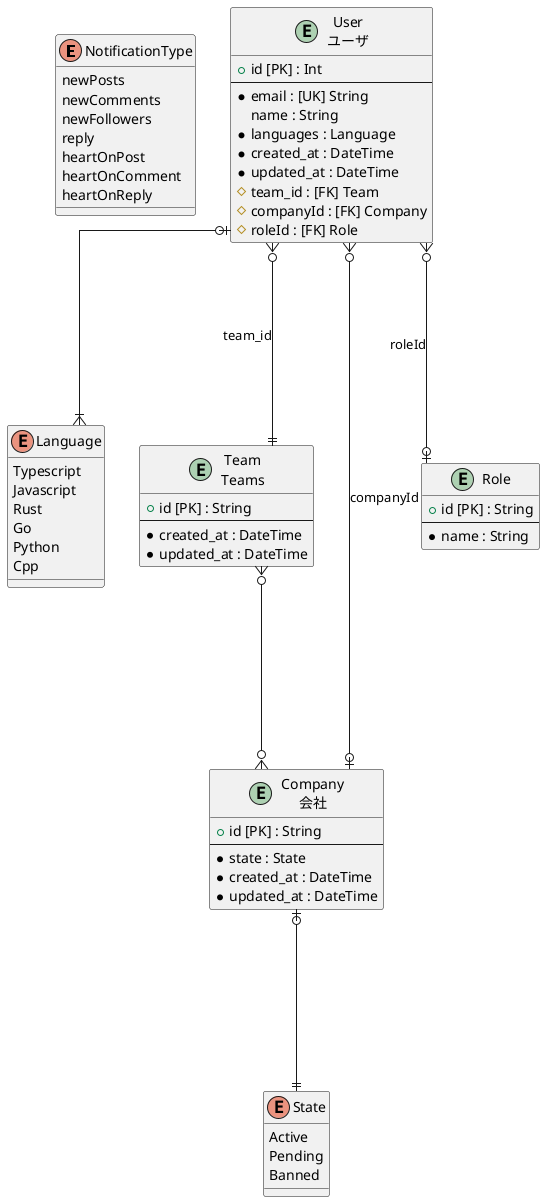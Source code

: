 @startuml erd
skinparam linetype ortho
enum "NotificationType" as NotificationType {
  newPosts
  newComments
  newFollowers
  reply
  heartOnPost
  heartOnComment
  heartOnReply
}
enum "Language" as Language {
  Typescript
  Javascript
  Rust
  Go
  Python
  Cpp
}
enum "State" as State {
  Active
  Pending
  Banned
}
entity "User\nユーザ" as User {
+ id [PK] : Int 
--
  * email : [UK] String
  name : String
  * languages : Language
  * created_at : DateTime
  * updated_at : DateTime
  # team_id : [FK] Team
  # companyId : [FK] Company
  # roleId : [FK] Role
}

entity "Team\nTeams" as Team {
+ id [PK] : String 
--
  * created_at : DateTime
  * updated_at : DateTime
}

entity "Company\n会社" as Company {
+ id [PK] : String 
--
  * state : State
  * created_at : DateTime
  * updated_at : DateTime
}

entity "Role" as Role {
+ id [PK] : String 
--
  * name : String
}

' Relations
User }o----|| Team: team_id
User }o----o| Company: companyId
User }o----o| Role: roleId
' ManyToMany Relations
Team }o----o{ Company
' enum relations
User |o----|{ Language
Company |o----|| State
@enduml
@startuml User
skinparam linetype ortho
enum "Language" as Language {
  Typescript
  Javascript
  Rust
  Go
  Python
  Cpp
}
entity "User\nユーザ" as User {
+ id [PK] : Int 
--
  * email : [UK] String
  name : String
  * languages : Language
  * created_at : DateTime
  * updated_at : DateTime
  # team_id : [FK] Team
  # companyId : [FK] Company
  # roleId : [FK] Role
}

entity "Team\nTeams" as Team {
+ id [PK] : String 
--
  * created_at : DateTime
  * updated_at : DateTime
}

entity "Company\n会社" as Company {
+ id [PK] : String 
--
  * state : State
  * created_at : DateTime
  * updated_at : DateTime
}

entity "Role" as Role {
+ id [PK] : String 
--
  * name : String
}

' Relations
User }o----|| Team: team_id
User }o----o| Company: companyId
User }o----o| Role: roleId
' ManyToMany Relations
Team }o----o{ Company
' enum relations
User |o----|{ Language
@enduml
@startuml Team
skinparam linetype ortho
entity "User\nユーザ" as User {
+ id [PK] : Int 
--
  * email : [UK] String
  name : String
  * languages : Language
  * created_at : DateTime
  * updated_at : DateTime
  # team_id : [FK] Team
  # companyId : [FK] Company
  # roleId : [FK] Role
}

entity "Team\nTeams" as Team {
+ id [PK] : String 
--
  * created_at : DateTime
  * updated_at : DateTime
}

entity "Company\n会社" as Company {
+ id [PK] : String 
--
  * state : State
  * created_at : DateTime
  * updated_at : DateTime
}

' Relations
User }o----|| Team: team_id
User }o----o| Company: companyId
' ManyToMany Relations
Team }o----o{ Company
' enum relations
@enduml
@startuml Company
skinparam linetype ortho
enum "State" as State {
  Active
  Pending
  Banned
}
entity "User\nユーザ" as User {
+ id [PK] : Int 
--
  * email : [UK] String
  name : String
  * languages : Language
  * created_at : DateTime
  * updated_at : DateTime
  # team_id : [FK] Team
  # companyId : [FK] Company
  # roleId : [FK] Role
}

entity "Team\nTeams" as Team {
+ id [PK] : String 
--
  * created_at : DateTime
  * updated_at : DateTime
}

entity "Company\n会社" as Company {
+ id [PK] : String 
--
  * state : State
  * created_at : DateTime
  * updated_at : DateTime
}

' Relations
User }o----|| Team: team_id
User }o----o| Company: companyId
' ManyToMany Relations
Team }o----o{ Company
' enum relations
Company |o----|| State
@enduml
@startuml Role
skinparam linetype ortho
entity "User\nユーザ" as User {
+ id [PK] : Int 
--
  * email : [UK] String
  name : String
  * languages : Language
  * created_at : DateTime
  * updated_at : DateTime
  # team_id : [FK] Team
  # companyId : [FK] Company
  # roleId : [FK] Role
}

entity "Role" as Role {
+ id [PK] : String 
--
  * name : String
}

' Relations
User }o----o| Role: roleId
' ManyToMany Relations
' enum relations
@enduml